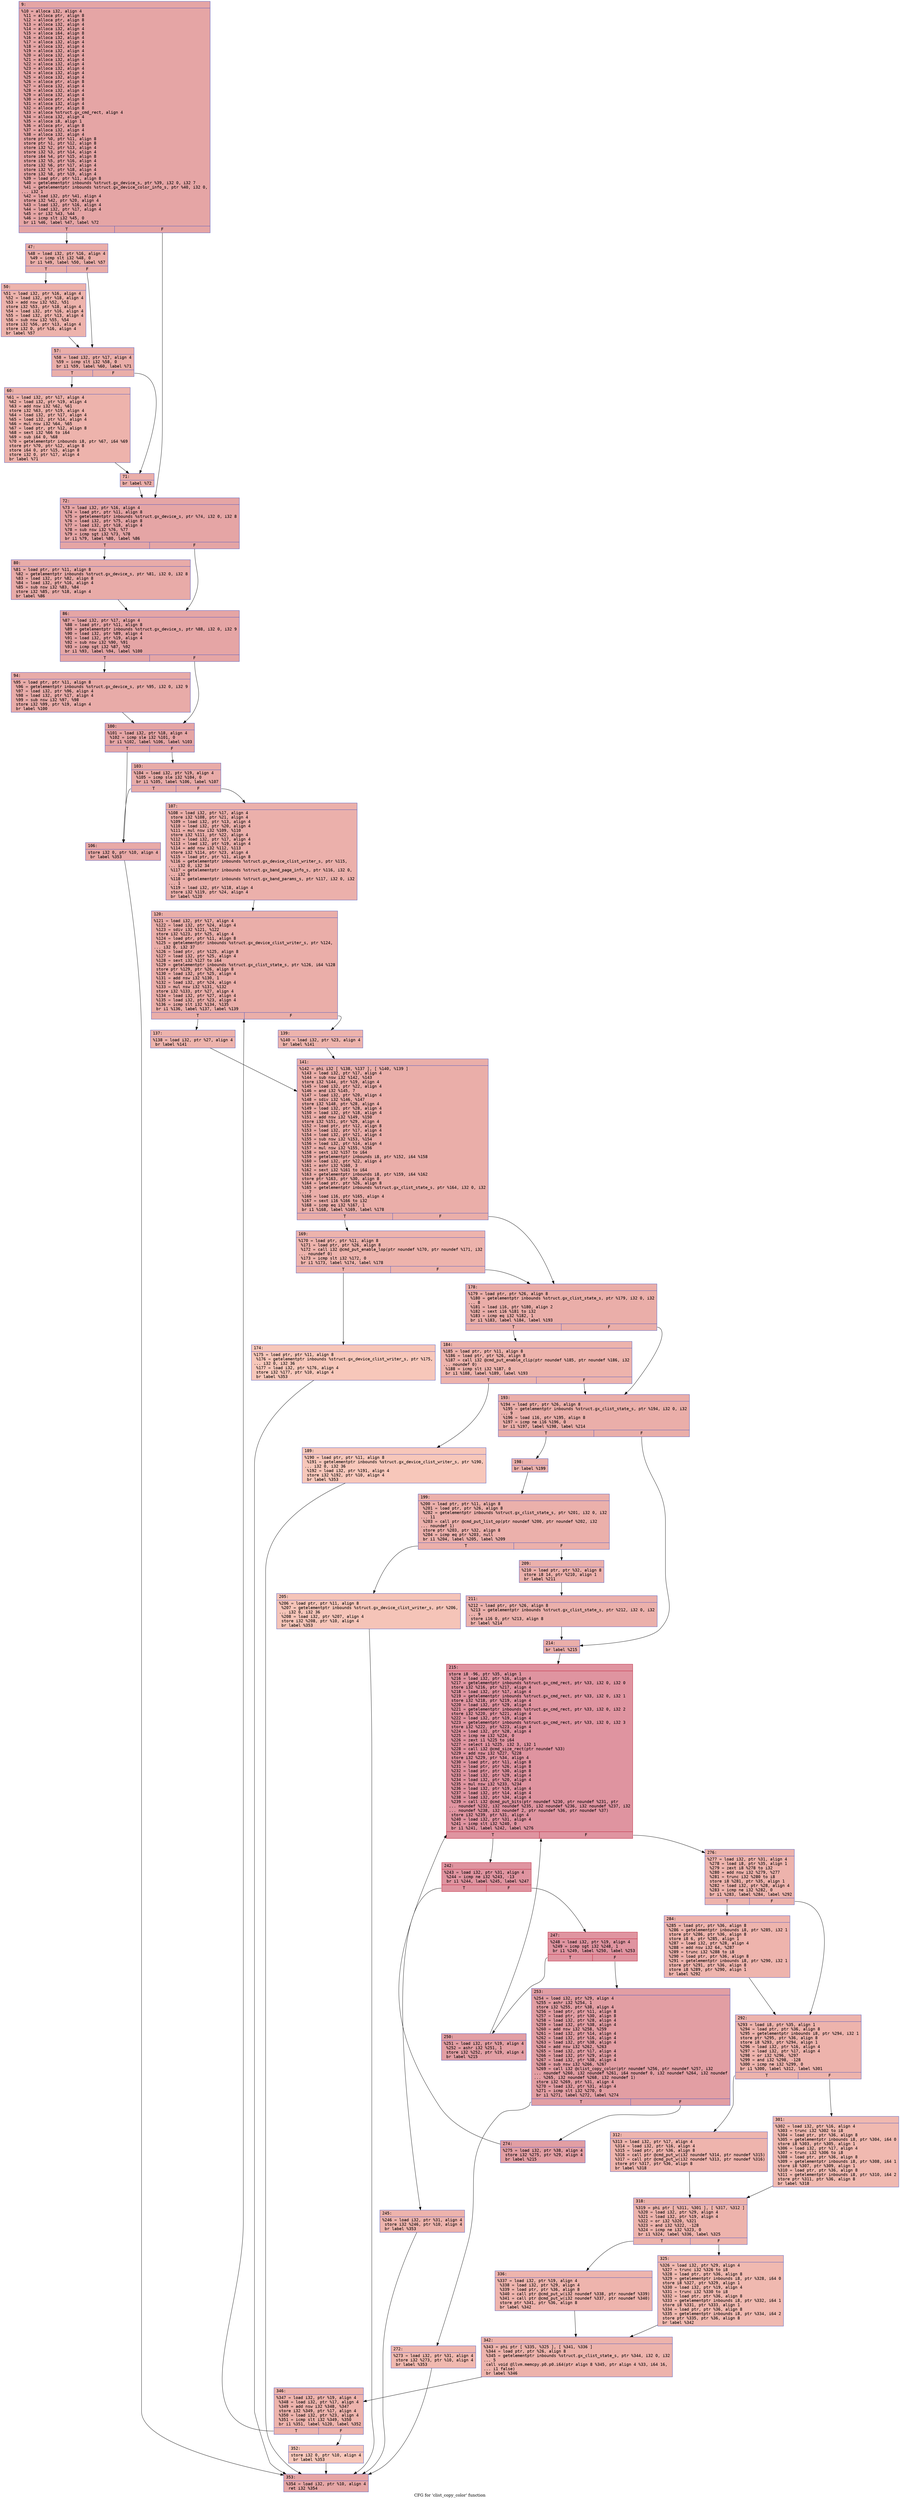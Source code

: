 digraph "CFG for 'clist_copy_color' function" {
	label="CFG for 'clist_copy_color' function";

	Node0x60000194b840 [shape=record,color="#3d50c3ff", style=filled, fillcolor="#c5333470" fontname="Courier",label="{9:\l|  %10 = alloca i32, align 4\l  %11 = alloca ptr, align 8\l  %12 = alloca ptr, align 8\l  %13 = alloca i32, align 4\l  %14 = alloca i32, align 4\l  %15 = alloca i64, align 8\l  %16 = alloca i32, align 4\l  %17 = alloca i32, align 4\l  %18 = alloca i32, align 4\l  %19 = alloca i32, align 4\l  %20 = alloca i32, align 4\l  %21 = alloca i32, align 4\l  %22 = alloca i32, align 4\l  %23 = alloca i32, align 4\l  %24 = alloca i32, align 4\l  %25 = alloca i32, align 4\l  %26 = alloca ptr, align 8\l  %27 = alloca i32, align 4\l  %28 = alloca i32, align 4\l  %29 = alloca i32, align 4\l  %30 = alloca ptr, align 8\l  %31 = alloca i32, align 4\l  %32 = alloca ptr, align 8\l  %33 = alloca %struct.gx_cmd_rect, align 4\l  %34 = alloca i32, align 4\l  %35 = alloca i8, align 1\l  %36 = alloca ptr, align 8\l  %37 = alloca i32, align 4\l  %38 = alloca i32, align 4\l  store ptr %0, ptr %11, align 8\l  store ptr %1, ptr %12, align 8\l  store i32 %2, ptr %13, align 4\l  store i32 %3, ptr %14, align 4\l  store i64 %4, ptr %15, align 8\l  store i32 %5, ptr %16, align 4\l  store i32 %6, ptr %17, align 4\l  store i32 %7, ptr %18, align 4\l  store i32 %8, ptr %19, align 4\l  %39 = load ptr, ptr %11, align 8\l  %40 = getelementptr inbounds %struct.gx_device_s, ptr %39, i32 0, i32 7\l  %41 = getelementptr inbounds %struct.gx_device_color_info_s, ptr %40, i32 0,\l... i32 1\l  %42 = load i32, ptr %41, align 4\l  store i32 %42, ptr %20, align 4\l  %43 = load i32, ptr %16, align 4\l  %44 = load i32, ptr %17, align 4\l  %45 = or i32 %43, %44\l  %46 = icmp slt i32 %45, 0\l  br i1 %46, label %47, label %72\l|{<s0>T|<s1>F}}"];
	Node0x60000194b840:s0 -> Node0x60000194b930[tooltip="9 -> 47\nProbability 37.50%" ];
	Node0x60000194b840:s1 -> Node0x60000194bac0[tooltip="9 -> 72\nProbability 62.50%" ];
	Node0x60000194b930 [shape=record,color="#3d50c3ff", style=filled, fillcolor="#d0473d70" fontname="Courier",label="{47:\l|  %48 = load i32, ptr %16, align 4\l  %49 = icmp slt i32 %48, 0\l  br i1 %49, label %50, label %57\l|{<s0>T|<s1>F}}"];
	Node0x60000194b930:s0 -> Node0x60000194b980[tooltip="47 -> 50\nProbability 37.50%" ];
	Node0x60000194b930:s1 -> Node0x60000194b9d0[tooltip="47 -> 57\nProbability 62.50%" ];
	Node0x60000194b980 [shape=record,color="#3d50c3ff", style=filled, fillcolor="#d6524470" fontname="Courier",label="{50:\l|  %51 = load i32, ptr %16, align 4\l  %52 = load i32, ptr %18, align 4\l  %53 = add nsw i32 %52, %51\l  store i32 %53, ptr %18, align 4\l  %54 = load i32, ptr %16, align 4\l  %55 = load i32, ptr %13, align 4\l  %56 = sub nsw i32 %55, %54\l  store i32 %56, ptr %13, align 4\l  store i32 0, ptr %16, align 4\l  br label %57\l}"];
	Node0x60000194b980 -> Node0x60000194b9d0[tooltip="50 -> 57\nProbability 100.00%" ];
	Node0x60000194b9d0 [shape=record,color="#3d50c3ff", style=filled, fillcolor="#d0473d70" fontname="Courier",label="{57:\l|  %58 = load i32, ptr %17, align 4\l  %59 = icmp slt i32 %58, 0\l  br i1 %59, label %60, label %71\l|{<s0>T|<s1>F}}"];
	Node0x60000194b9d0:s0 -> Node0x60000194ba20[tooltip="57 -> 60\nProbability 37.50%" ];
	Node0x60000194b9d0:s1 -> Node0x60000194ba70[tooltip="57 -> 71\nProbability 62.50%" ];
	Node0x60000194ba20 [shape=record,color="#3d50c3ff", style=filled, fillcolor="#d6524470" fontname="Courier",label="{60:\l|  %61 = load i32, ptr %17, align 4\l  %62 = load i32, ptr %19, align 4\l  %63 = add nsw i32 %62, %61\l  store i32 %63, ptr %19, align 4\l  %64 = load i32, ptr %17, align 4\l  %65 = load i32, ptr %14, align 4\l  %66 = mul nsw i32 %64, %65\l  %67 = load ptr, ptr %12, align 8\l  %68 = sext i32 %66 to i64\l  %69 = sub i64 0, %68\l  %70 = getelementptr inbounds i8, ptr %67, i64 %69\l  store ptr %70, ptr %12, align 8\l  store i64 0, ptr %15, align 8\l  store i32 0, ptr %17, align 4\l  br label %71\l}"];
	Node0x60000194ba20 -> Node0x60000194ba70[tooltip="60 -> 71\nProbability 100.00%" ];
	Node0x60000194ba70 [shape=record,color="#3d50c3ff", style=filled, fillcolor="#d0473d70" fontname="Courier",label="{71:\l|  br label %72\l}"];
	Node0x60000194ba70 -> Node0x60000194bac0[tooltip="71 -> 72\nProbability 100.00%" ];
	Node0x60000194bac0 [shape=record,color="#3d50c3ff", style=filled, fillcolor="#c5333470" fontname="Courier",label="{72:\l|  %73 = load i32, ptr %16, align 4\l  %74 = load ptr, ptr %11, align 8\l  %75 = getelementptr inbounds %struct.gx_device_s, ptr %74, i32 0, i32 8\l  %76 = load i32, ptr %75, align 8\l  %77 = load i32, ptr %18, align 4\l  %78 = sub nsw i32 %76, %77\l  %79 = icmp sgt i32 %73, %78\l  br i1 %79, label %80, label %86\l|{<s0>T|<s1>F}}"];
	Node0x60000194bac0:s0 -> Node0x60000194bb10[tooltip="72 -> 80\nProbability 50.00%" ];
	Node0x60000194bac0:s1 -> Node0x60000194bb60[tooltip="72 -> 86\nProbability 50.00%" ];
	Node0x60000194bb10 [shape=record,color="#3d50c3ff", style=filled, fillcolor="#cc403a70" fontname="Courier",label="{80:\l|  %81 = load ptr, ptr %11, align 8\l  %82 = getelementptr inbounds %struct.gx_device_s, ptr %81, i32 0, i32 8\l  %83 = load i32, ptr %82, align 8\l  %84 = load i32, ptr %16, align 4\l  %85 = sub nsw i32 %83, %84\l  store i32 %85, ptr %18, align 4\l  br label %86\l}"];
	Node0x60000194bb10 -> Node0x60000194bb60[tooltip="80 -> 86\nProbability 100.00%" ];
	Node0x60000194bb60 [shape=record,color="#3d50c3ff", style=filled, fillcolor="#c5333470" fontname="Courier",label="{86:\l|  %87 = load i32, ptr %17, align 4\l  %88 = load ptr, ptr %11, align 8\l  %89 = getelementptr inbounds %struct.gx_device_s, ptr %88, i32 0, i32 9\l  %90 = load i32, ptr %89, align 4\l  %91 = load i32, ptr %19, align 4\l  %92 = sub nsw i32 %90, %91\l  %93 = icmp sgt i32 %87, %92\l  br i1 %93, label %94, label %100\l|{<s0>T|<s1>F}}"];
	Node0x60000194bb60:s0 -> Node0x60000194bbb0[tooltip="86 -> 94\nProbability 50.00%" ];
	Node0x60000194bb60:s1 -> Node0x60000194bc00[tooltip="86 -> 100\nProbability 50.00%" ];
	Node0x60000194bbb0 [shape=record,color="#3d50c3ff", style=filled, fillcolor="#cc403a70" fontname="Courier",label="{94:\l|  %95 = load ptr, ptr %11, align 8\l  %96 = getelementptr inbounds %struct.gx_device_s, ptr %95, i32 0, i32 9\l  %97 = load i32, ptr %96, align 4\l  %98 = load i32, ptr %17, align 4\l  %99 = sub nsw i32 %97, %98\l  store i32 %99, ptr %19, align 4\l  br label %100\l}"];
	Node0x60000194bbb0 -> Node0x60000194bc00[tooltip="94 -> 100\nProbability 100.00%" ];
	Node0x60000194bc00 [shape=record,color="#3d50c3ff", style=filled, fillcolor="#c5333470" fontname="Courier",label="{100:\l|  %101 = load i32, ptr %18, align 4\l  %102 = icmp sle i32 %101, 0\l  br i1 %102, label %106, label %103\l|{<s0>T|<s1>F}}"];
	Node0x60000194bc00:s0 -> Node0x60000194bca0[tooltip="100 -> 106\nProbability 50.00%" ];
	Node0x60000194bc00:s1 -> Node0x60000194bc50[tooltip="100 -> 103\nProbability 50.00%" ];
	Node0x60000194bc50 [shape=record,color="#3d50c3ff", style=filled, fillcolor="#cc403a70" fontname="Courier",label="{103:\l|  %104 = load i32, ptr %19, align 4\l  %105 = icmp sle i32 %104, 0\l  br i1 %105, label %106, label %107\l|{<s0>T|<s1>F}}"];
	Node0x60000194bc50:s0 -> Node0x60000194bca0[tooltip="103 -> 106\nProbability 50.00%" ];
	Node0x60000194bc50:s1 -> Node0x60000194bcf0[tooltip="103 -> 107\nProbability 50.00%" ];
	Node0x60000194bca0 [shape=record,color="#3d50c3ff", style=filled, fillcolor="#ca3b3770" fontname="Courier",label="{106:\l|  store i32 0, ptr %10, align 4\l  br label %353\l}"];
	Node0x60000194bca0 -> Node0x600001954870[tooltip="106 -> 353\nProbability 100.00%" ];
	Node0x60000194bcf0 [shape=record,color="#3d50c3ff", style=filled, fillcolor="#d24b4070" fontname="Courier",label="{107:\l|  %108 = load i32, ptr %17, align 4\l  store i32 %108, ptr %21, align 4\l  %109 = load i32, ptr %13, align 4\l  %110 = load i32, ptr %20, align 4\l  %111 = mul nsw i32 %109, %110\l  store i32 %111, ptr %22, align 4\l  %112 = load i32, ptr %17, align 4\l  %113 = load i32, ptr %19, align 4\l  %114 = add nsw i32 %112, %113\l  store i32 %114, ptr %23, align 4\l  %115 = load ptr, ptr %11, align 8\l  %116 = getelementptr inbounds %struct.gx_device_clist_writer_s, ptr %115,\l... i32 0, i32 34\l  %117 = getelementptr inbounds %struct.gx_band_page_info_s, ptr %116, i32 0,\l... i32 6\l  %118 = getelementptr inbounds %struct.gx_band_params_s, ptr %117, i32 0, i32\l... 1\l  %119 = load i32, ptr %118, align 4\l  store i32 %119, ptr %24, align 4\l  br label %120\l}"];
	Node0x60000194bcf0 -> Node0x60000194bd40[tooltip="107 -> 120\nProbability 100.00%" ];
	Node0x60000194bd40 [shape=record,color="#3d50c3ff", style=filled, fillcolor="#d0473d70" fontname="Courier",label="{120:\l|  %121 = load i32, ptr %17, align 4\l  %122 = load i32, ptr %24, align 4\l  %123 = sdiv i32 %121, %122\l  store i32 %123, ptr %25, align 4\l  %124 = load ptr, ptr %11, align 8\l  %125 = getelementptr inbounds %struct.gx_device_clist_writer_s, ptr %124,\l... i32 0, i32 37\l  %126 = load ptr, ptr %125, align 8\l  %127 = load i32, ptr %25, align 4\l  %128 = sext i32 %127 to i64\l  %129 = getelementptr inbounds %struct.gx_clist_state_s, ptr %126, i64 %128\l  store ptr %129, ptr %26, align 8\l  %130 = load i32, ptr %25, align 4\l  %131 = add nsw i32 %130, 1\l  %132 = load i32, ptr %24, align 4\l  %133 = mul nsw i32 %131, %132\l  store i32 %133, ptr %27, align 4\l  %134 = load i32, ptr %27, align 4\l  %135 = load i32, ptr %23, align 4\l  %136 = icmp slt i32 %134, %135\l  br i1 %136, label %137, label %139\l|{<s0>T|<s1>F}}"];
	Node0x60000194bd40:s0 -> Node0x60000194bd90[tooltip="120 -> 137\nProbability 50.00%" ];
	Node0x60000194bd40:s1 -> Node0x60000194bde0[tooltip="120 -> 139\nProbability 50.00%" ];
	Node0x60000194bd90 [shape=record,color="#3d50c3ff", style=filled, fillcolor="#d6524470" fontname="Courier",label="{137:\l|  %138 = load i32, ptr %27, align 4\l  br label %141\l}"];
	Node0x60000194bd90 -> Node0x60000194be30[tooltip="137 -> 141\nProbability 100.00%" ];
	Node0x60000194bde0 [shape=record,color="#3d50c3ff", style=filled, fillcolor="#d6524470" fontname="Courier",label="{139:\l|  %140 = load i32, ptr %23, align 4\l  br label %141\l}"];
	Node0x60000194bde0 -> Node0x60000194be30[tooltip="139 -> 141\nProbability 100.00%" ];
	Node0x60000194be30 [shape=record,color="#3d50c3ff", style=filled, fillcolor="#d0473d70" fontname="Courier",label="{141:\l|  %142 = phi i32 [ %138, %137 ], [ %140, %139 ]\l  %143 = load i32, ptr %17, align 4\l  %144 = sub nsw i32 %142, %143\l  store i32 %144, ptr %19, align 4\l  %145 = load i32, ptr %22, align 4\l  %146 = and i32 %145, 7\l  %147 = load i32, ptr %20, align 4\l  %148 = sdiv i32 %146, %147\l  store i32 %148, ptr %28, align 4\l  %149 = load i32, ptr %28, align 4\l  %150 = load i32, ptr %18, align 4\l  %151 = add nsw i32 %149, %150\l  store i32 %151, ptr %29, align 4\l  %152 = load ptr, ptr %12, align 8\l  %153 = load i32, ptr %17, align 4\l  %154 = load i32, ptr %21, align 4\l  %155 = sub nsw i32 %153, %154\l  %156 = load i32, ptr %14, align 4\l  %157 = mul nsw i32 %155, %156\l  %158 = sext i32 %157 to i64\l  %159 = getelementptr inbounds i8, ptr %152, i64 %158\l  %160 = load i32, ptr %22, align 4\l  %161 = ashr i32 %160, 3\l  %162 = sext i32 %161 to i64\l  %163 = getelementptr inbounds i8, ptr %159, i64 %162\l  store ptr %163, ptr %30, align 8\l  %164 = load ptr, ptr %26, align 8\l  %165 = getelementptr inbounds %struct.gx_clist_state_s, ptr %164, i32 0, i32\l... 7\l  %166 = load i16, ptr %165, align 4\l  %167 = sext i16 %166 to i32\l  %168 = icmp eq i32 %167, 1\l  br i1 %168, label %169, label %178\l|{<s0>T|<s1>F}}"];
	Node0x60000194be30:s0 -> Node0x60000194be80[tooltip="141 -> 169\nProbability 50.00%" ];
	Node0x60000194be30:s1 -> Node0x60000194bf20[tooltip="141 -> 178\nProbability 50.00%" ];
	Node0x60000194be80 [shape=record,color="#3d50c3ff", style=filled, fillcolor="#d6524470" fontname="Courier",label="{169:\l|  %170 = load ptr, ptr %11, align 8\l  %171 = load ptr, ptr %26, align 8\l  %172 = call i32 @cmd_put_enable_lop(ptr noundef %170, ptr noundef %171, i32\l... noundef 0)\l  %173 = icmp slt i32 %172, 0\l  br i1 %173, label %174, label %178\l|{<s0>T|<s1>F}}"];
	Node0x60000194be80:s0 -> Node0x60000194bed0[tooltip="169 -> 174\nProbability 3.12%" ];
	Node0x60000194be80:s1 -> Node0x60000194bf20[tooltip="169 -> 178\nProbability 96.88%" ];
	Node0x60000194bed0 [shape=record,color="#3d50c3ff", style=filled, fillcolor="#ec7f6370" fontname="Courier",label="{174:\l|  %175 = load ptr, ptr %11, align 8\l  %176 = getelementptr inbounds %struct.gx_device_clist_writer_s, ptr %175,\l... i32 0, i32 36\l  %177 = load i32, ptr %176, align 4\l  store i32 %177, ptr %10, align 4\l  br label %353\l}"];
	Node0x60000194bed0 -> Node0x600001954870[tooltip="174 -> 353\nProbability 100.00%" ];
	Node0x60000194bf20 [shape=record,color="#3d50c3ff", style=filled, fillcolor="#d0473d70" fontname="Courier",label="{178:\l|  %179 = load ptr, ptr %26, align 8\l  %180 = getelementptr inbounds %struct.gx_clist_state_s, ptr %179, i32 0, i32\l... 8\l  %181 = load i16, ptr %180, align 2\l  %182 = sext i16 %181 to i32\l  %183 = icmp eq i32 %182, 1\l  br i1 %183, label %184, label %193\l|{<s0>T|<s1>F}}"];
	Node0x60000194bf20:s0 -> Node0x60000194bf70[tooltip="178 -> 184\nProbability 50.00%" ];
	Node0x60000194bf20:s1 -> Node0x600001954050[tooltip="178 -> 193\nProbability 50.00%" ];
	Node0x60000194bf70 [shape=record,color="#3d50c3ff", style=filled, fillcolor="#d6524470" fontname="Courier",label="{184:\l|  %185 = load ptr, ptr %11, align 8\l  %186 = load ptr, ptr %26, align 8\l  %187 = call i32 @cmd_put_enable_clip(ptr noundef %185, ptr noundef %186, i32\l... noundef 0)\l  %188 = icmp slt i32 %187, 0\l  br i1 %188, label %189, label %193\l|{<s0>T|<s1>F}}"];
	Node0x60000194bf70:s0 -> Node0x600001954000[tooltip="184 -> 189\nProbability 3.12%" ];
	Node0x60000194bf70:s1 -> Node0x600001954050[tooltip="184 -> 193\nProbability 96.88%" ];
	Node0x600001954000 [shape=record,color="#3d50c3ff", style=filled, fillcolor="#ec7f6370" fontname="Courier",label="{189:\l|  %190 = load ptr, ptr %11, align 8\l  %191 = getelementptr inbounds %struct.gx_device_clist_writer_s, ptr %190,\l... i32 0, i32 36\l  %192 = load i32, ptr %191, align 4\l  store i32 %192, ptr %10, align 4\l  br label %353\l}"];
	Node0x600001954000 -> Node0x600001954870[tooltip="189 -> 353\nProbability 100.00%" ];
	Node0x600001954050 [shape=record,color="#3d50c3ff", style=filled, fillcolor="#d0473d70" fontname="Courier",label="{193:\l|  %194 = load ptr, ptr %26, align 8\l  %195 = getelementptr inbounds %struct.gx_clist_state_s, ptr %194, i32 0, i32\l... 9\l  %196 = load i16, ptr %195, align 8\l  %197 = icmp ne i16 %196, 0\l  br i1 %197, label %198, label %214\l|{<s0>T|<s1>F}}"];
	Node0x600001954050:s0 -> Node0x6000019540a0[tooltip="193 -> 198\nProbability 62.50%" ];
	Node0x600001954050:s1 -> Node0x600001954230[tooltip="193 -> 214\nProbability 37.50%" ];
	Node0x6000019540a0 [shape=record,color="#3d50c3ff", style=filled, fillcolor="#d24b4070" fontname="Courier",label="{198:\l|  br label %199\l}"];
	Node0x6000019540a0 -> Node0x6000019540f0[tooltip="198 -> 199\nProbability 100.00%" ];
	Node0x6000019540f0 [shape=record,color="#3d50c3ff", style=filled, fillcolor="#d24b4070" fontname="Courier",label="{199:\l|  %200 = load ptr, ptr %11, align 8\l  %201 = load ptr, ptr %26, align 8\l  %202 = getelementptr inbounds %struct.gx_clist_state_s, ptr %201, i32 0, i32\l... 11\l  %203 = call ptr @cmd_put_list_op(ptr noundef %200, ptr noundef %202, i32\l... noundef 1)\l  store ptr %203, ptr %32, align 8\l  %204 = icmp eq ptr %203, null\l  br i1 %204, label %205, label %209\l|{<s0>T|<s1>F}}"];
	Node0x6000019540f0:s0 -> Node0x600001954140[tooltip="199 -> 205\nProbability 3.12%" ];
	Node0x6000019540f0:s1 -> Node0x600001954190[tooltip="199 -> 209\nProbability 96.88%" ];
	Node0x600001954140 [shape=record,color="#3d50c3ff", style=filled, fillcolor="#e97a5f70" fontname="Courier",label="{205:\l|  %206 = load ptr, ptr %11, align 8\l  %207 = getelementptr inbounds %struct.gx_device_clist_writer_s, ptr %206,\l... i32 0, i32 36\l  %208 = load i32, ptr %207, align 4\l  store i32 %208, ptr %10, align 4\l  br label %353\l}"];
	Node0x600001954140 -> Node0x600001954870[tooltip="205 -> 353\nProbability 100.00%" ];
	Node0x600001954190 [shape=record,color="#3d50c3ff", style=filled, fillcolor="#d24b4070" fontname="Courier",label="{209:\l|  %210 = load ptr, ptr %32, align 8\l  store i8 14, ptr %210, align 1\l  br label %211\l}"];
	Node0x600001954190 -> Node0x6000019541e0[tooltip="209 -> 211\nProbability 100.00%" ];
	Node0x6000019541e0 [shape=record,color="#3d50c3ff", style=filled, fillcolor="#d24b4070" fontname="Courier",label="{211:\l|  %212 = load ptr, ptr %26, align 8\l  %213 = getelementptr inbounds %struct.gx_clist_state_s, ptr %212, i32 0, i32\l... 9\l  store i16 0, ptr %213, align 8\l  br label %214\l}"];
	Node0x6000019541e0 -> Node0x600001954230[tooltip="211 -> 214\nProbability 100.00%" ];
	Node0x600001954230 [shape=record,color="#3d50c3ff", style=filled, fillcolor="#d0473d70" fontname="Courier",label="{214:\l|  br label %215\l}"];
	Node0x600001954230 -> Node0x600001954280[tooltip="214 -> 215\nProbability 100.00%" ];
	Node0x600001954280 [shape=record,color="#b70d28ff", style=filled, fillcolor="#b70d2870" fontname="Courier",label="{215:\l|  store i8 -96, ptr %35, align 1\l  %216 = load i32, ptr %16, align 4\l  %217 = getelementptr inbounds %struct.gx_cmd_rect, ptr %33, i32 0, i32 0\l  store i32 %216, ptr %217, align 4\l  %218 = load i32, ptr %17, align 4\l  %219 = getelementptr inbounds %struct.gx_cmd_rect, ptr %33, i32 0, i32 1\l  store i32 %218, ptr %219, align 4\l  %220 = load i32, ptr %29, align 4\l  %221 = getelementptr inbounds %struct.gx_cmd_rect, ptr %33, i32 0, i32 2\l  store i32 %220, ptr %221, align 4\l  %222 = load i32, ptr %19, align 4\l  %223 = getelementptr inbounds %struct.gx_cmd_rect, ptr %33, i32 0, i32 3\l  store i32 %222, ptr %223, align 4\l  %224 = load i32, ptr %28, align 4\l  %225 = icmp ne i32 %224, 0\l  %226 = zext i1 %225 to i64\l  %227 = select i1 %225, i32 3, i32 1\l  %228 = call i32 @cmd_size_rect(ptr noundef %33)\l  %229 = add nsw i32 %227, %228\l  store i32 %229, ptr %34, align 4\l  %230 = load ptr, ptr %11, align 8\l  %231 = load ptr, ptr %26, align 8\l  %232 = load ptr, ptr %30, align 8\l  %233 = load i32, ptr %29, align 4\l  %234 = load i32, ptr %20, align 4\l  %235 = mul nsw i32 %233, %234\l  %236 = load i32, ptr %19, align 4\l  %237 = load i32, ptr %14, align 4\l  %238 = load i32, ptr %34, align 4\l  %239 = call i32 @cmd_put_bits(ptr noundef %230, ptr noundef %231, ptr\l... noundef %232, i32 noundef %235, i32 noundef %236, i32 noundef %237, i32\l... noundef %238, i32 noundef 2, ptr noundef %36, ptr noundef %37)\l  store i32 %239, ptr %31, align 4\l  %240 = load i32, ptr %31, align 4\l  %241 = icmp slt i32 %240, 0\l  br i1 %241, label %242, label %276\l|{<s0>T|<s1>F}}"];
	Node0x600001954280:s0 -> Node0x6000019542d0[tooltip="215 -> 242\nProbability 96.88%" ];
	Node0x600001954280:s1 -> Node0x600001954500[tooltip="215 -> 276\nProbability 3.12%" ];
	Node0x6000019542d0 [shape=record,color="#b70d28ff", style=filled, fillcolor="#b70d2870" fontname="Courier",label="{242:\l|  %243 = load i32, ptr %31, align 4\l  %244 = icmp ne i32 %243, -13\l  br i1 %244, label %245, label %247\l|{<s0>T|<s1>F}}"];
	Node0x6000019542d0:s0 -> Node0x600001954320[tooltip="242 -> 245\nProbability 3.12%" ];
	Node0x6000019542d0:s1 -> Node0x600001954370[tooltip="242 -> 247\nProbability 96.88%" ];
	Node0x600001954320 [shape=record,color="#3d50c3ff", style=filled, fillcolor="#d6524470" fontname="Courier",label="{245:\l|  %246 = load i32, ptr %31, align 4\l  store i32 %246, ptr %10, align 4\l  br label %353\l}"];
	Node0x600001954320 -> Node0x600001954870[tooltip="245 -> 353\nProbability 100.00%" ];
	Node0x600001954370 [shape=record,color="#b70d28ff", style=filled, fillcolor="#b70d2870" fontname="Courier",label="{247:\l|  %248 = load i32, ptr %19, align 4\l  %249 = icmp sgt i32 %248, 1\l  br i1 %249, label %250, label %253\l|{<s0>T|<s1>F}}"];
	Node0x600001954370:s0 -> Node0x6000019543c0[tooltip="247 -> 250\nProbability 50.00%" ];
	Node0x600001954370:s1 -> Node0x600001954410[tooltip="247 -> 253\nProbability 50.00%" ];
	Node0x6000019543c0 [shape=record,color="#3d50c3ff", style=filled, fillcolor="#be242e70" fontname="Courier",label="{250:\l|  %251 = load i32, ptr %19, align 4\l  %252 = ashr i32 %251, 1\l  store i32 %252, ptr %19, align 4\l  br label %215\l}"];
	Node0x6000019543c0 -> Node0x600001954280[tooltip="250 -> 215\nProbability 100.00%" ];
	Node0x600001954410 [shape=record,color="#3d50c3ff", style=filled, fillcolor="#be242e70" fontname="Courier",label="{253:\l|  %254 = load i32, ptr %29, align 4\l  %255 = ashr i32 %254, 1\l  store i32 %255, ptr %38, align 4\l  %256 = load ptr, ptr %11, align 8\l  %257 = load ptr, ptr %30, align 8\l  %258 = load i32, ptr %28, align 4\l  %259 = load i32, ptr %38, align 4\l  %260 = add nsw i32 %258, %259\l  %261 = load i32, ptr %14, align 4\l  %262 = load i32, ptr %16, align 4\l  %263 = load i32, ptr %38, align 4\l  %264 = add nsw i32 %262, %263\l  %265 = load i32, ptr %17, align 4\l  %266 = load i32, ptr %29, align 4\l  %267 = load i32, ptr %38, align 4\l  %268 = sub nsw i32 %266, %267\l  %269 = call i32 @clist_copy_color(ptr noundef %256, ptr noundef %257, i32\l... noundef %260, i32 noundef %261, i64 noundef 0, i32 noundef %264, i32 noundef\l... %265, i32 noundef %268, i32 noundef 1)\l  store i32 %269, ptr %31, align 4\l  %270 = load i32, ptr %31, align 4\l  %271 = icmp slt i32 %270, 0\l  br i1 %271, label %272, label %274\l|{<s0>T|<s1>F}}"];
	Node0x600001954410:s0 -> Node0x600001954460[tooltip="253 -> 272\nProbability 3.12%" ];
	Node0x600001954410:s1 -> Node0x6000019544b0[tooltip="253 -> 274\nProbability 96.88%" ];
	Node0x600001954460 [shape=record,color="#3d50c3ff", style=filled, fillcolor="#dc5d4a70" fontname="Courier",label="{272:\l|  %273 = load i32, ptr %31, align 4\l  store i32 %273, ptr %10, align 4\l  br label %353\l}"];
	Node0x600001954460 -> Node0x600001954870[tooltip="272 -> 353\nProbability 100.00%" ];
	Node0x6000019544b0 [shape=record,color="#3d50c3ff", style=filled, fillcolor="#be242e70" fontname="Courier",label="{274:\l|  %275 = load i32, ptr %38, align 4\l  store i32 %275, ptr %29, align 4\l  br label %215\l}"];
	Node0x6000019544b0 -> Node0x600001954280[tooltip="274 -> 215\nProbability 100.00%" ];
	Node0x600001954500 [shape=record,color="#3d50c3ff", style=filled, fillcolor="#d6524470" fontname="Courier",label="{276:\l|  %277 = load i32, ptr %31, align 4\l  %278 = load i8, ptr %35, align 1\l  %279 = zext i8 %278 to i32\l  %280 = add nsw i32 %279, %277\l  %281 = trunc i32 %280 to i8\l  store i8 %281, ptr %35, align 1\l  %282 = load i32, ptr %28, align 4\l  %283 = icmp ne i32 %282, 0\l  br i1 %283, label %284, label %292\l|{<s0>T|<s1>F}}"];
	Node0x600001954500:s0 -> Node0x600001954550[tooltip="276 -> 284\nProbability 62.50%" ];
	Node0x600001954500:s1 -> Node0x6000019545a0[tooltip="276 -> 292\nProbability 37.50%" ];
	Node0x600001954550 [shape=record,color="#3d50c3ff", style=filled, fillcolor="#d8564670" fontname="Courier",label="{284:\l|  %285 = load ptr, ptr %36, align 8\l  %286 = getelementptr inbounds i8, ptr %285, i32 1\l  store ptr %286, ptr %36, align 8\l  store i8 6, ptr %285, align 1\l  %287 = load i32, ptr %28, align 4\l  %288 = add nsw i32 64, %287\l  %289 = trunc i32 %288 to i8\l  %290 = load ptr, ptr %36, align 8\l  %291 = getelementptr inbounds i8, ptr %290, i32 1\l  store ptr %291, ptr %36, align 8\l  store i8 %289, ptr %290, align 1\l  br label %292\l}"];
	Node0x600001954550 -> Node0x6000019545a0[tooltip="284 -> 292\nProbability 100.00%" ];
	Node0x6000019545a0 [shape=record,color="#3d50c3ff", style=filled, fillcolor="#d6524470" fontname="Courier",label="{292:\l|  %293 = load i8, ptr %35, align 1\l  %294 = load ptr, ptr %36, align 8\l  %295 = getelementptr inbounds i8, ptr %294, i32 1\l  store ptr %295, ptr %36, align 8\l  store i8 %293, ptr %294, align 1\l  %296 = load i32, ptr %16, align 4\l  %297 = load i32, ptr %17, align 4\l  %298 = or i32 %296, %297\l  %299 = and i32 %298, -128\l  %300 = icmp ne i32 %299, 0\l  br i1 %300, label %312, label %301\l|{<s0>T|<s1>F}}"];
	Node0x6000019545a0:s0 -> Node0x600001954640[tooltip="292 -> 312\nProbability 62.50%" ];
	Node0x6000019545a0:s1 -> Node0x6000019545f0[tooltip="292 -> 301\nProbability 37.50%" ];
	Node0x6000019545f0 [shape=record,color="#3d50c3ff", style=filled, fillcolor="#de614d70" fontname="Courier",label="{301:\l|  %302 = load i32, ptr %16, align 4\l  %303 = trunc i32 %302 to i8\l  %304 = load ptr, ptr %36, align 8\l  %305 = getelementptr inbounds i8, ptr %304, i64 0\l  store i8 %303, ptr %305, align 1\l  %306 = load i32, ptr %17, align 4\l  %307 = trunc i32 %306 to i8\l  %308 = load ptr, ptr %36, align 8\l  %309 = getelementptr inbounds i8, ptr %308, i64 1\l  store i8 %307, ptr %309, align 1\l  %310 = load ptr, ptr %36, align 8\l  %311 = getelementptr inbounds i8, ptr %310, i64 2\l  store ptr %311, ptr %36, align 8\l  br label %318\l}"];
	Node0x6000019545f0 -> Node0x600001954690[tooltip="301 -> 318\nProbability 100.00%" ];
	Node0x600001954640 [shape=record,color="#3d50c3ff", style=filled, fillcolor="#d8564670" fontname="Courier",label="{312:\l|  %313 = load i32, ptr %17, align 4\l  %314 = load i32, ptr %16, align 4\l  %315 = load ptr, ptr %36, align 8\l  %316 = call ptr @cmd_put_w(i32 noundef %314, ptr noundef %315)\l  %317 = call ptr @cmd_put_w(i32 noundef %313, ptr noundef %316)\l  store ptr %317, ptr %36, align 8\l  br label %318\l}"];
	Node0x600001954640 -> Node0x600001954690[tooltip="312 -> 318\nProbability 100.00%" ];
	Node0x600001954690 [shape=record,color="#3d50c3ff", style=filled, fillcolor="#d6524470" fontname="Courier",label="{318:\l|  %319 = phi ptr [ %311, %301 ], [ %317, %312 ]\l  %320 = load i32, ptr %29, align 4\l  %321 = load i32, ptr %19, align 4\l  %322 = or i32 %320, %321\l  %323 = and i32 %322, -128\l  %324 = icmp ne i32 %323, 0\l  br i1 %324, label %336, label %325\l|{<s0>T|<s1>F}}"];
	Node0x600001954690:s0 -> Node0x600001954730[tooltip="318 -> 336\nProbability 62.50%" ];
	Node0x600001954690:s1 -> Node0x6000019546e0[tooltip="318 -> 325\nProbability 37.50%" ];
	Node0x6000019546e0 [shape=record,color="#3d50c3ff", style=filled, fillcolor="#de614d70" fontname="Courier",label="{325:\l|  %326 = load i32, ptr %29, align 4\l  %327 = trunc i32 %326 to i8\l  %328 = load ptr, ptr %36, align 8\l  %329 = getelementptr inbounds i8, ptr %328, i64 0\l  store i8 %327, ptr %329, align 1\l  %330 = load i32, ptr %19, align 4\l  %331 = trunc i32 %330 to i8\l  %332 = load ptr, ptr %36, align 8\l  %333 = getelementptr inbounds i8, ptr %332, i64 1\l  store i8 %331, ptr %333, align 1\l  %334 = load ptr, ptr %36, align 8\l  %335 = getelementptr inbounds i8, ptr %334, i64 2\l  store ptr %335, ptr %36, align 8\l  br label %342\l}"];
	Node0x6000019546e0 -> Node0x600001954780[tooltip="325 -> 342\nProbability 100.00%" ];
	Node0x600001954730 [shape=record,color="#3d50c3ff", style=filled, fillcolor="#d8564670" fontname="Courier",label="{336:\l|  %337 = load i32, ptr %19, align 4\l  %338 = load i32, ptr %29, align 4\l  %339 = load ptr, ptr %36, align 8\l  %340 = call ptr @cmd_put_w(i32 noundef %338, ptr noundef %339)\l  %341 = call ptr @cmd_put_w(i32 noundef %337, ptr noundef %340)\l  store ptr %341, ptr %36, align 8\l  br label %342\l}"];
	Node0x600001954730 -> Node0x600001954780[tooltip="336 -> 342\nProbability 100.00%" ];
	Node0x600001954780 [shape=record,color="#3d50c3ff", style=filled, fillcolor="#d6524470" fontname="Courier",label="{342:\l|  %343 = phi ptr [ %335, %325 ], [ %341, %336 ]\l  %344 = load ptr, ptr %26, align 8\l  %345 = getelementptr inbounds %struct.gx_clist_state_s, ptr %344, i32 0, i32\l... 5\l  call void @llvm.memcpy.p0.p0.i64(ptr align 8 %345, ptr align 4 %33, i64 16,\l... i1 false)\l  br label %346\l}"];
	Node0x600001954780 -> Node0x6000019547d0[tooltip="342 -> 346\nProbability 100.00%" ];
	Node0x6000019547d0 [shape=record,color="#3d50c3ff", style=filled, fillcolor="#d6524470" fontname="Courier",label="{346:\l|  %347 = load i32, ptr %19, align 4\l  %348 = load i32, ptr %17, align 4\l  %349 = add nsw i32 %348, %347\l  store i32 %349, ptr %17, align 4\l  %350 = load i32, ptr %23, align 4\l  %351 = icmp slt i32 %349, %350\l  br i1 %351, label %120, label %352\l|{<s0>T|<s1>F}}"];
	Node0x6000019547d0:s0 -> Node0x60000194bd40[tooltip="346 -> 120\nProbability 96.88%" ];
	Node0x6000019547d0:s1 -> Node0x600001954820[tooltip="346 -> 352\nProbability 3.12%" ];
	Node0x600001954820 [shape=record,color="#3d50c3ff", style=filled, fillcolor="#ec7f6370" fontname="Courier",label="{352:\l|  store i32 0, ptr %10, align 4\l  br label %353\l}"];
	Node0x600001954820 -> Node0x600001954870[tooltip="352 -> 353\nProbability 100.00%" ];
	Node0x600001954870 [shape=record,color="#3d50c3ff", style=filled, fillcolor="#c5333470" fontname="Courier",label="{353:\l|  %354 = load i32, ptr %10, align 4\l  ret i32 %354\l}"];
}
